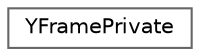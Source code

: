 digraph "Graphical Class Hierarchy"
{
 // LATEX_PDF_SIZE
  bgcolor="transparent";
  edge [fontname=Helvetica,fontsize=10,labelfontname=Helvetica,labelfontsize=10];
  node [fontname=Helvetica,fontsize=10,shape=box,height=0.2,width=0.4];
  rankdir="LR";
  Node0 [id="Node000000",label="YFramePrivate",height=0.2,width=0.4,color="grey40", fillcolor="white", style="filled",URL="$structYFramePrivate.html",tooltip=" "];
}
